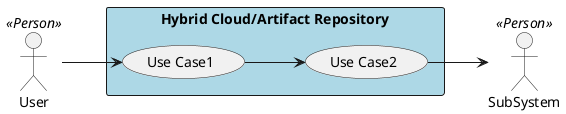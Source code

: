 @startuml

left to right direction

actor :User: <<Person>>
actor :SubSystem: <<Person>>


rectangle "Hybrid Cloud/Artifact Repository" #lightBlue {
UseCase UC1  as "Use Case1"
UseCase UC2  as "Use Case2"


User --> UC1
UC1 --> UC2
UC2 --> SubSystem
}

@enduml
